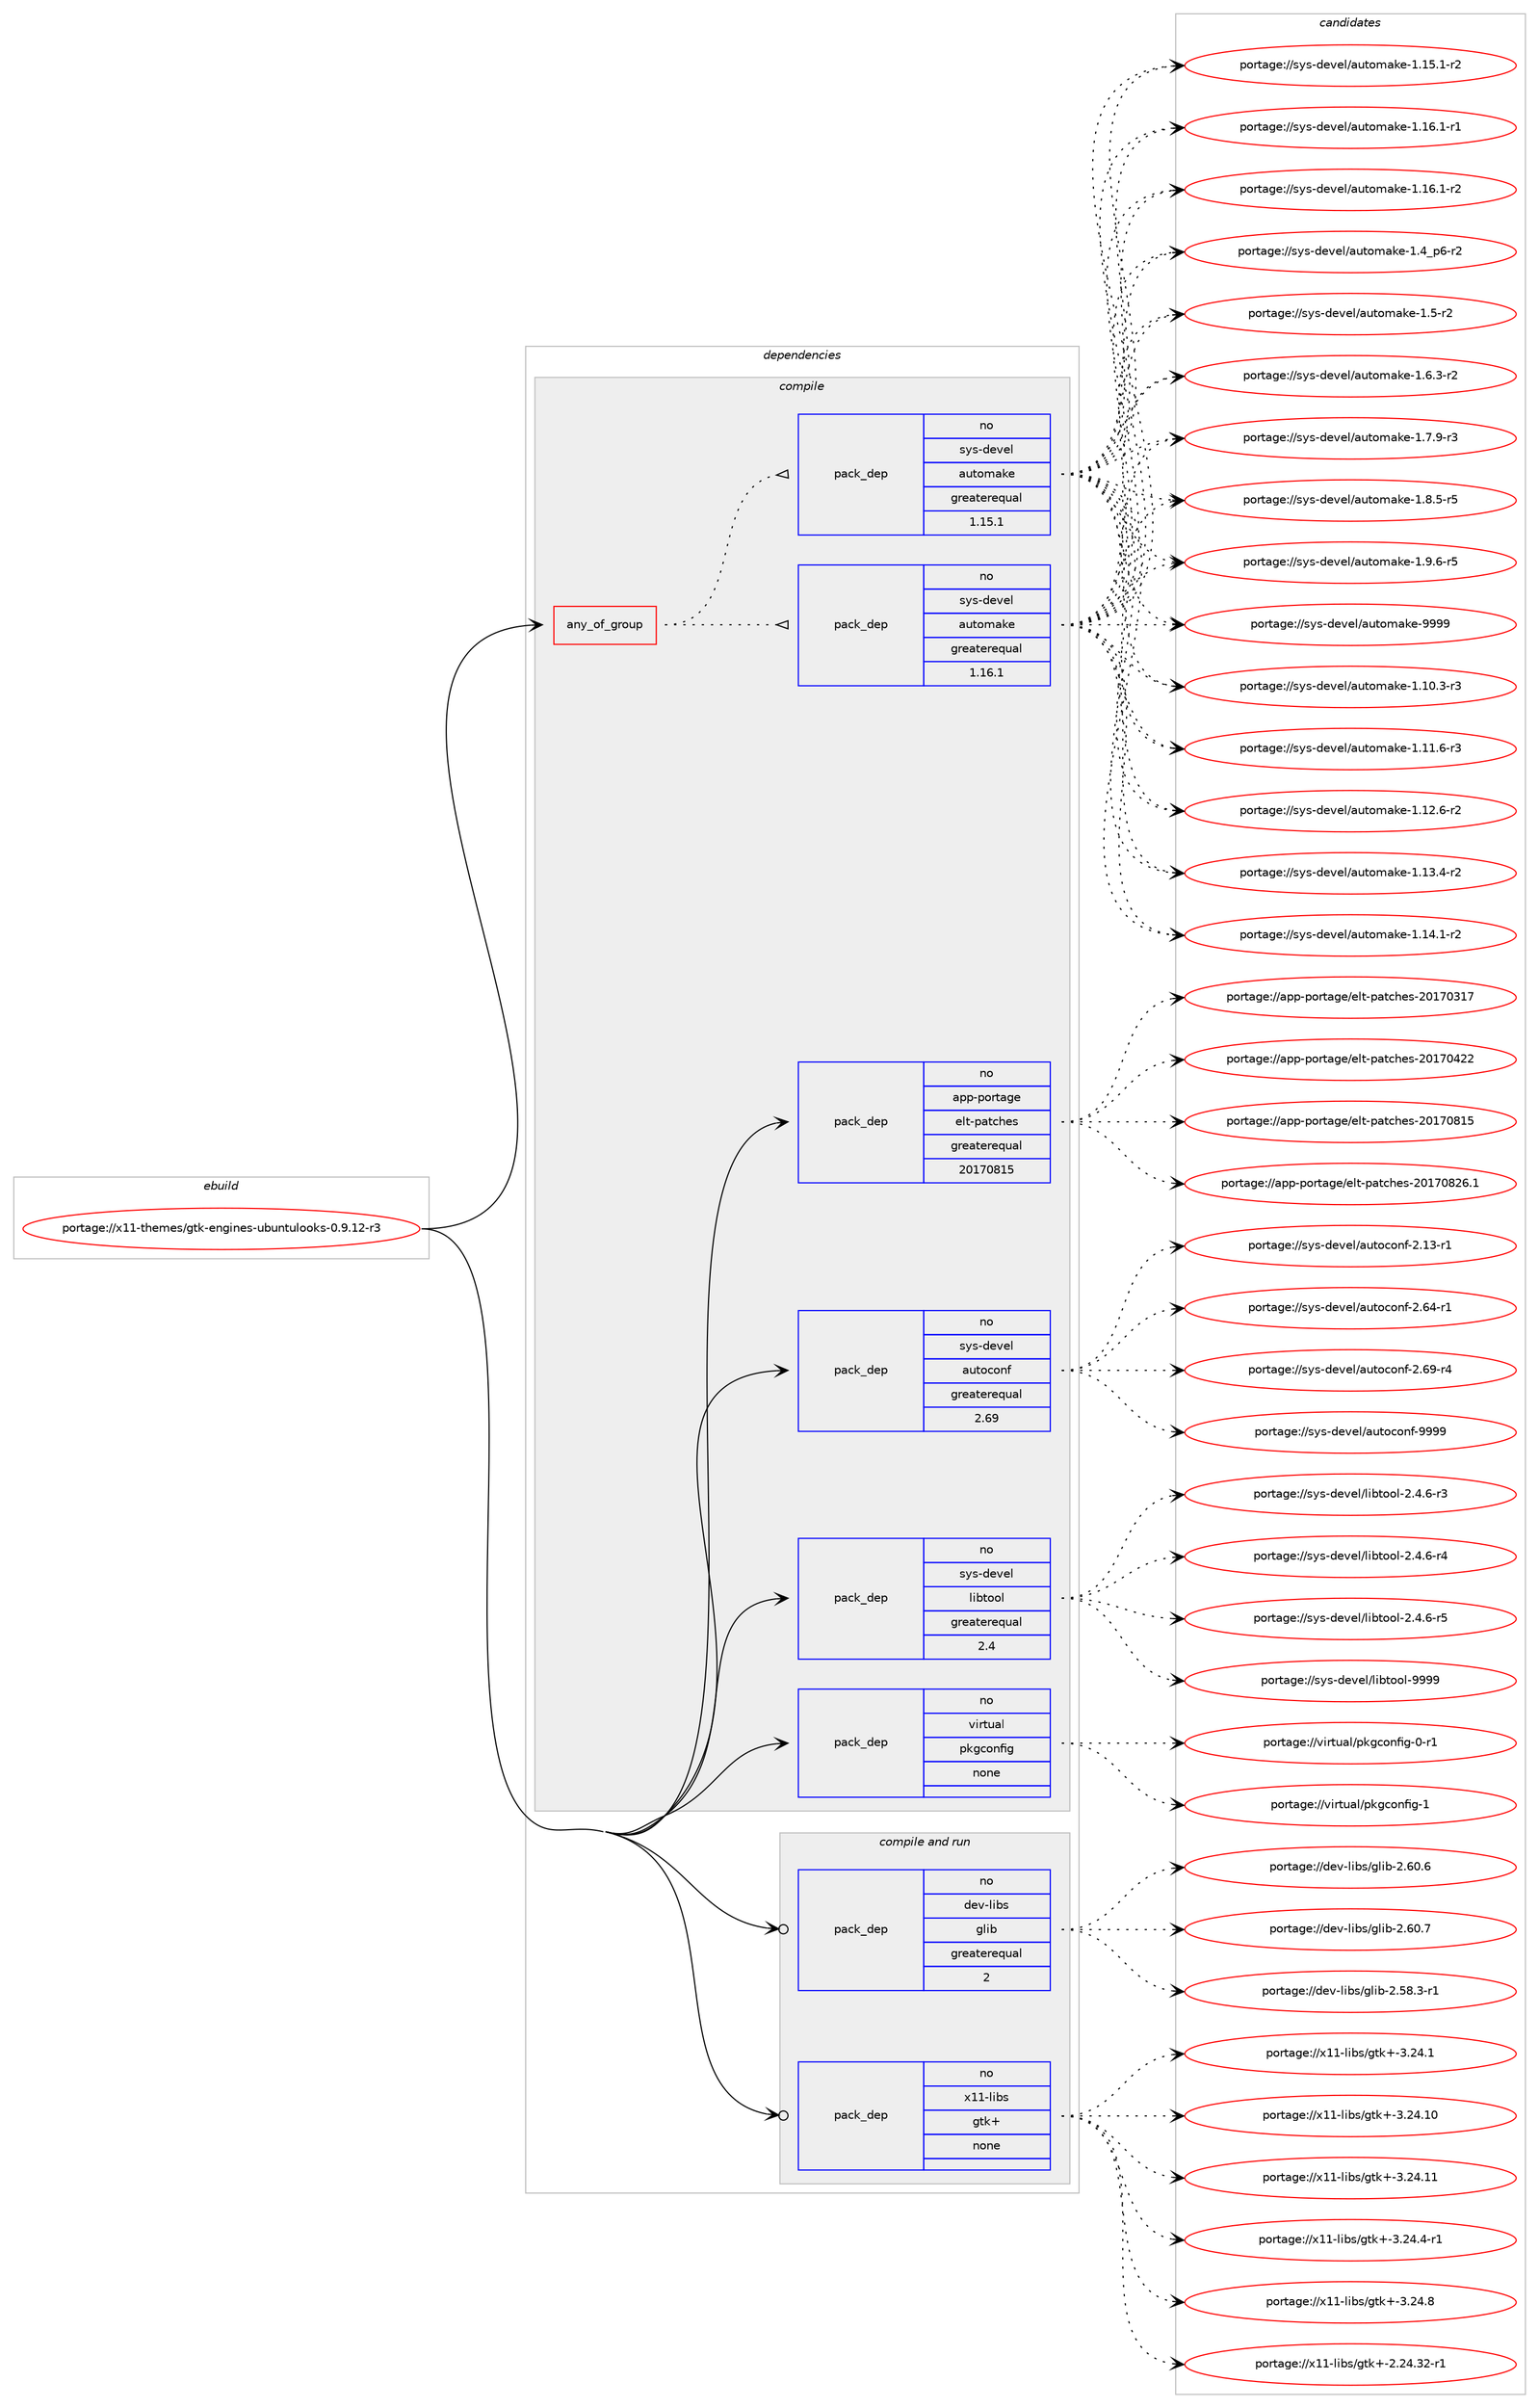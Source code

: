 digraph prolog {

# *************
# Graph options
# *************

newrank=true;
concentrate=true;
compound=true;
graph [rankdir=LR,fontname=Helvetica,fontsize=10,ranksep=1.5];#, ranksep=2.5, nodesep=0.2];
edge  [arrowhead=vee];
node  [fontname=Helvetica,fontsize=10];

# **********
# The ebuild
# **********

subgraph cluster_leftcol {
color=gray;
rank=same;
label=<<i>ebuild</i>>;
id [label="portage://x11-themes/gtk-engines-ubuntulooks-0.9.12-r3", color=red, width=4, href="../x11-themes/gtk-engines-ubuntulooks-0.9.12-r3.svg"];
}

# ****************
# The dependencies
# ****************

subgraph cluster_midcol {
color=gray;
label=<<i>dependencies</i>>;
subgraph cluster_compile {
fillcolor="#eeeeee";
style=filled;
label=<<i>compile</i>>;
subgraph any8000 {
dependency458345 [label=<<TABLE BORDER="0" CELLBORDER="1" CELLSPACING="0" CELLPADDING="4"><TR><TD CELLPADDING="10">any_of_group</TD></TR></TABLE>>, shape=none, color=red];subgraph pack341037 {
dependency458346 [label=<<TABLE BORDER="0" CELLBORDER="1" CELLSPACING="0" CELLPADDING="4" WIDTH="220"><TR><TD ROWSPAN="6" CELLPADDING="30">pack_dep</TD></TR><TR><TD WIDTH="110">no</TD></TR><TR><TD>sys-devel</TD></TR><TR><TD>automake</TD></TR><TR><TD>greaterequal</TD></TR><TR><TD>1.16.1</TD></TR></TABLE>>, shape=none, color=blue];
}
dependency458345:e -> dependency458346:w [weight=20,style="dotted",arrowhead="oinv"];
subgraph pack341038 {
dependency458347 [label=<<TABLE BORDER="0" CELLBORDER="1" CELLSPACING="0" CELLPADDING="4" WIDTH="220"><TR><TD ROWSPAN="6" CELLPADDING="30">pack_dep</TD></TR><TR><TD WIDTH="110">no</TD></TR><TR><TD>sys-devel</TD></TR><TR><TD>automake</TD></TR><TR><TD>greaterequal</TD></TR><TR><TD>1.15.1</TD></TR></TABLE>>, shape=none, color=blue];
}
dependency458345:e -> dependency458347:w [weight=20,style="dotted",arrowhead="oinv"];
}
id:e -> dependency458345:w [weight=20,style="solid",arrowhead="vee"];
subgraph pack341039 {
dependency458348 [label=<<TABLE BORDER="0" CELLBORDER="1" CELLSPACING="0" CELLPADDING="4" WIDTH="220"><TR><TD ROWSPAN="6" CELLPADDING="30">pack_dep</TD></TR><TR><TD WIDTH="110">no</TD></TR><TR><TD>app-portage</TD></TR><TR><TD>elt-patches</TD></TR><TR><TD>greaterequal</TD></TR><TR><TD>20170815</TD></TR></TABLE>>, shape=none, color=blue];
}
id:e -> dependency458348:w [weight=20,style="solid",arrowhead="vee"];
subgraph pack341040 {
dependency458349 [label=<<TABLE BORDER="0" CELLBORDER="1" CELLSPACING="0" CELLPADDING="4" WIDTH="220"><TR><TD ROWSPAN="6" CELLPADDING="30">pack_dep</TD></TR><TR><TD WIDTH="110">no</TD></TR><TR><TD>sys-devel</TD></TR><TR><TD>autoconf</TD></TR><TR><TD>greaterequal</TD></TR><TR><TD>2.69</TD></TR></TABLE>>, shape=none, color=blue];
}
id:e -> dependency458349:w [weight=20,style="solid",arrowhead="vee"];
subgraph pack341041 {
dependency458350 [label=<<TABLE BORDER="0" CELLBORDER="1" CELLSPACING="0" CELLPADDING="4" WIDTH="220"><TR><TD ROWSPAN="6" CELLPADDING="30">pack_dep</TD></TR><TR><TD WIDTH="110">no</TD></TR><TR><TD>sys-devel</TD></TR><TR><TD>libtool</TD></TR><TR><TD>greaterequal</TD></TR><TR><TD>2.4</TD></TR></TABLE>>, shape=none, color=blue];
}
id:e -> dependency458350:w [weight=20,style="solid",arrowhead="vee"];
subgraph pack341042 {
dependency458351 [label=<<TABLE BORDER="0" CELLBORDER="1" CELLSPACING="0" CELLPADDING="4" WIDTH="220"><TR><TD ROWSPAN="6" CELLPADDING="30">pack_dep</TD></TR><TR><TD WIDTH="110">no</TD></TR><TR><TD>virtual</TD></TR><TR><TD>pkgconfig</TD></TR><TR><TD>none</TD></TR><TR><TD></TD></TR></TABLE>>, shape=none, color=blue];
}
id:e -> dependency458351:w [weight=20,style="solid",arrowhead="vee"];
}
subgraph cluster_compileandrun {
fillcolor="#eeeeee";
style=filled;
label=<<i>compile and run</i>>;
subgraph pack341043 {
dependency458352 [label=<<TABLE BORDER="0" CELLBORDER="1" CELLSPACING="0" CELLPADDING="4" WIDTH="220"><TR><TD ROWSPAN="6" CELLPADDING="30">pack_dep</TD></TR><TR><TD WIDTH="110">no</TD></TR><TR><TD>dev-libs</TD></TR><TR><TD>glib</TD></TR><TR><TD>greaterequal</TD></TR><TR><TD>2</TD></TR></TABLE>>, shape=none, color=blue];
}
id:e -> dependency458352:w [weight=20,style="solid",arrowhead="odotvee"];
subgraph pack341044 {
dependency458353 [label=<<TABLE BORDER="0" CELLBORDER="1" CELLSPACING="0" CELLPADDING="4" WIDTH="220"><TR><TD ROWSPAN="6" CELLPADDING="30">pack_dep</TD></TR><TR><TD WIDTH="110">no</TD></TR><TR><TD>x11-libs</TD></TR><TR><TD>gtk+</TD></TR><TR><TD>none</TD></TR><TR><TD></TD></TR></TABLE>>, shape=none, color=blue];
}
id:e -> dependency458353:w [weight=20,style="solid",arrowhead="odotvee"];
}
subgraph cluster_run {
fillcolor="#eeeeee";
style=filled;
label=<<i>run</i>>;
}
}

# **************
# The candidates
# **************

subgraph cluster_choices {
rank=same;
color=gray;
label=<<i>candidates</i>>;

subgraph choice341037 {
color=black;
nodesep=1;
choiceportage11512111545100101118101108479711711611110997107101454946494846514511451 [label="portage://sys-devel/automake-1.10.3-r3", color=red, width=4,href="../sys-devel/automake-1.10.3-r3.svg"];
choiceportage11512111545100101118101108479711711611110997107101454946494946544511451 [label="portage://sys-devel/automake-1.11.6-r3", color=red, width=4,href="../sys-devel/automake-1.11.6-r3.svg"];
choiceportage11512111545100101118101108479711711611110997107101454946495046544511450 [label="portage://sys-devel/automake-1.12.6-r2", color=red, width=4,href="../sys-devel/automake-1.12.6-r2.svg"];
choiceportage11512111545100101118101108479711711611110997107101454946495146524511450 [label="portage://sys-devel/automake-1.13.4-r2", color=red, width=4,href="../sys-devel/automake-1.13.4-r2.svg"];
choiceportage11512111545100101118101108479711711611110997107101454946495246494511450 [label="portage://sys-devel/automake-1.14.1-r2", color=red, width=4,href="../sys-devel/automake-1.14.1-r2.svg"];
choiceportage11512111545100101118101108479711711611110997107101454946495346494511450 [label="portage://sys-devel/automake-1.15.1-r2", color=red, width=4,href="../sys-devel/automake-1.15.1-r2.svg"];
choiceportage11512111545100101118101108479711711611110997107101454946495446494511449 [label="portage://sys-devel/automake-1.16.1-r1", color=red, width=4,href="../sys-devel/automake-1.16.1-r1.svg"];
choiceportage11512111545100101118101108479711711611110997107101454946495446494511450 [label="portage://sys-devel/automake-1.16.1-r2", color=red, width=4,href="../sys-devel/automake-1.16.1-r2.svg"];
choiceportage115121115451001011181011084797117116111109971071014549465295112544511450 [label="portage://sys-devel/automake-1.4_p6-r2", color=red, width=4,href="../sys-devel/automake-1.4_p6-r2.svg"];
choiceportage11512111545100101118101108479711711611110997107101454946534511450 [label="portage://sys-devel/automake-1.5-r2", color=red, width=4,href="../sys-devel/automake-1.5-r2.svg"];
choiceportage115121115451001011181011084797117116111109971071014549465446514511450 [label="portage://sys-devel/automake-1.6.3-r2", color=red, width=4,href="../sys-devel/automake-1.6.3-r2.svg"];
choiceportage115121115451001011181011084797117116111109971071014549465546574511451 [label="portage://sys-devel/automake-1.7.9-r3", color=red, width=4,href="../sys-devel/automake-1.7.9-r3.svg"];
choiceportage115121115451001011181011084797117116111109971071014549465646534511453 [label="portage://sys-devel/automake-1.8.5-r5", color=red, width=4,href="../sys-devel/automake-1.8.5-r5.svg"];
choiceportage115121115451001011181011084797117116111109971071014549465746544511453 [label="portage://sys-devel/automake-1.9.6-r5", color=red, width=4,href="../sys-devel/automake-1.9.6-r5.svg"];
choiceportage115121115451001011181011084797117116111109971071014557575757 [label="portage://sys-devel/automake-9999", color=red, width=4,href="../sys-devel/automake-9999.svg"];
dependency458346:e -> choiceportage11512111545100101118101108479711711611110997107101454946494846514511451:w [style=dotted,weight="100"];
dependency458346:e -> choiceportage11512111545100101118101108479711711611110997107101454946494946544511451:w [style=dotted,weight="100"];
dependency458346:e -> choiceportage11512111545100101118101108479711711611110997107101454946495046544511450:w [style=dotted,weight="100"];
dependency458346:e -> choiceportage11512111545100101118101108479711711611110997107101454946495146524511450:w [style=dotted,weight="100"];
dependency458346:e -> choiceportage11512111545100101118101108479711711611110997107101454946495246494511450:w [style=dotted,weight="100"];
dependency458346:e -> choiceportage11512111545100101118101108479711711611110997107101454946495346494511450:w [style=dotted,weight="100"];
dependency458346:e -> choiceportage11512111545100101118101108479711711611110997107101454946495446494511449:w [style=dotted,weight="100"];
dependency458346:e -> choiceportage11512111545100101118101108479711711611110997107101454946495446494511450:w [style=dotted,weight="100"];
dependency458346:e -> choiceportage115121115451001011181011084797117116111109971071014549465295112544511450:w [style=dotted,weight="100"];
dependency458346:e -> choiceportage11512111545100101118101108479711711611110997107101454946534511450:w [style=dotted,weight="100"];
dependency458346:e -> choiceportage115121115451001011181011084797117116111109971071014549465446514511450:w [style=dotted,weight="100"];
dependency458346:e -> choiceportage115121115451001011181011084797117116111109971071014549465546574511451:w [style=dotted,weight="100"];
dependency458346:e -> choiceportage115121115451001011181011084797117116111109971071014549465646534511453:w [style=dotted,weight="100"];
dependency458346:e -> choiceportage115121115451001011181011084797117116111109971071014549465746544511453:w [style=dotted,weight="100"];
dependency458346:e -> choiceportage115121115451001011181011084797117116111109971071014557575757:w [style=dotted,weight="100"];
}
subgraph choice341038 {
color=black;
nodesep=1;
choiceportage11512111545100101118101108479711711611110997107101454946494846514511451 [label="portage://sys-devel/automake-1.10.3-r3", color=red, width=4,href="../sys-devel/automake-1.10.3-r3.svg"];
choiceportage11512111545100101118101108479711711611110997107101454946494946544511451 [label="portage://sys-devel/automake-1.11.6-r3", color=red, width=4,href="../sys-devel/automake-1.11.6-r3.svg"];
choiceportage11512111545100101118101108479711711611110997107101454946495046544511450 [label="portage://sys-devel/automake-1.12.6-r2", color=red, width=4,href="../sys-devel/automake-1.12.6-r2.svg"];
choiceportage11512111545100101118101108479711711611110997107101454946495146524511450 [label="portage://sys-devel/automake-1.13.4-r2", color=red, width=4,href="../sys-devel/automake-1.13.4-r2.svg"];
choiceportage11512111545100101118101108479711711611110997107101454946495246494511450 [label="portage://sys-devel/automake-1.14.1-r2", color=red, width=4,href="../sys-devel/automake-1.14.1-r2.svg"];
choiceportage11512111545100101118101108479711711611110997107101454946495346494511450 [label="portage://sys-devel/automake-1.15.1-r2", color=red, width=4,href="../sys-devel/automake-1.15.1-r2.svg"];
choiceportage11512111545100101118101108479711711611110997107101454946495446494511449 [label="portage://sys-devel/automake-1.16.1-r1", color=red, width=4,href="../sys-devel/automake-1.16.1-r1.svg"];
choiceportage11512111545100101118101108479711711611110997107101454946495446494511450 [label="portage://sys-devel/automake-1.16.1-r2", color=red, width=4,href="../sys-devel/automake-1.16.1-r2.svg"];
choiceportage115121115451001011181011084797117116111109971071014549465295112544511450 [label="portage://sys-devel/automake-1.4_p6-r2", color=red, width=4,href="../sys-devel/automake-1.4_p6-r2.svg"];
choiceportage11512111545100101118101108479711711611110997107101454946534511450 [label="portage://sys-devel/automake-1.5-r2", color=red, width=4,href="../sys-devel/automake-1.5-r2.svg"];
choiceportage115121115451001011181011084797117116111109971071014549465446514511450 [label="portage://sys-devel/automake-1.6.3-r2", color=red, width=4,href="../sys-devel/automake-1.6.3-r2.svg"];
choiceportage115121115451001011181011084797117116111109971071014549465546574511451 [label="portage://sys-devel/automake-1.7.9-r3", color=red, width=4,href="../sys-devel/automake-1.7.9-r3.svg"];
choiceportage115121115451001011181011084797117116111109971071014549465646534511453 [label="portage://sys-devel/automake-1.8.5-r5", color=red, width=4,href="../sys-devel/automake-1.8.5-r5.svg"];
choiceportage115121115451001011181011084797117116111109971071014549465746544511453 [label="portage://sys-devel/automake-1.9.6-r5", color=red, width=4,href="../sys-devel/automake-1.9.6-r5.svg"];
choiceportage115121115451001011181011084797117116111109971071014557575757 [label="portage://sys-devel/automake-9999", color=red, width=4,href="../sys-devel/automake-9999.svg"];
dependency458347:e -> choiceportage11512111545100101118101108479711711611110997107101454946494846514511451:w [style=dotted,weight="100"];
dependency458347:e -> choiceportage11512111545100101118101108479711711611110997107101454946494946544511451:w [style=dotted,weight="100"];
dependency458347:e -> choiceportage11512111545100101118101108479711711611110997107101454946495046544511450:w [style=dotted,weight="100"];
dependency458347:e -> choiceportage11512111545100101118101108479711711611110997107101454946495146524511450:w [style=dotted,weight="100"];
dependency458347:e -> choiceportage11512111545100101118101108479711711611110997107101454946495246494511450:w [style=dotted,weight="100"];
dependency458347:e -> choiceportage11512111545100101118101108479711711611110997107101454946495346494511450:w [style=dotted,weight="100"];
dependency458347:e -> choiceportage11512111545100101118101108479711711611110997107101454946495446494511449:w [style=dotted,weight="100"];
dependency458347:e -> choiceportage11512111545100101118101108479711711611110997107101454946495446494511450:w [style=dotted,weight="100"];
dependency458347:e -> choiceportage115121115451001011181011084797117116111109971071014549465295112544511450:w [style=dotted,weight="100"];
dependency458347:e -> choiceportage11512111545100101118101108479711711611110997107101454946534511450:w [style=dotted,weight="100"];
dependency458347:e -> choiceportage115121115451001011181011084797117116111109971071014549465446514511450:w [style=dotted,weight="100"];
dependency458347:e -> choiceportage115121115451001011181011084797117116111109971071014549465546574511451:w [style=dotted,weight="100"];
dependency458347:e -> choiceportage115121115451001011181011084797117116111109971071014549465646534511453:w [style=dotted,weight="100"];
dependency458347:e -> choiceportage115121115451001011181011084797117116111109971071014549465746544511453:w [style=dotted,weight="100"];
dependency458347:e -> choiceportage115121115451001011181011084797117116111109971071014557575757:w [style=dotted,weight="100"];
}
subgraph choice341039 {
color=black;
nodesep=1;
choiceportage97112112451121111141169710310147101108116451129711699104101115455048495548514955 [label="portage://app-portage/elt-patches-20170317", color=red, width=4,href="../app-portage/elt-patches-20170317.svg"];
choiceportage97112112451121111141169710310147101108116451129711699104101115455048495548525050 [label="portage://app-portage/elt-patches-20170422", color=red, width=4,href="../app-portage/elt-patches-20170422.svg"];
choiceportage97112112451121111141169710310147101108116451129711699104101115455048495548564953 [label="portage://app-portage/elt-patches-20170815", color=red, width=4,href="../app-portage/elt-patches-20170815.svg"];
choiceportage971121124511211111411697103101471011081164511297116991041011154550484955485650544649 [label="portage://app-portage/elt-patches-20170826.1", color=red, width=4,href="../app-portage/elt-patches-20170826.1.svg"];
dependency458348:e -> choiceportage97112112451121111141169710310147101108116451129711699104101115455048495548514955:w [style=dotted,weight="100"];
dependency458348:e -> choiceportage97112112451121111141169710310147101108116451129711699104101115455048495548525050:w [style=dotted,weight="100"];
dependency458348:e -> choiceportage97112112451121111141169710310147101108116451129711699104101115455048495548564953:w [style=dotted,weight="100"];
dependency458348:e -> choiceportage971121124511211111411697103101471011081164511297116991041011154550484955485650544649:w [style=dotted,weight="100"];
}
subgraph choice341040 {
color=black;
nodesep=1;
choiceportage1151211154510010111810110847971171161119911111010245504649514511449 [label="portage://sys-devel/autoconf-2.13-r1", color=red, width=4,href="../sys-devel/autoconf-2.13-r1.svg"];
choiceportage1151211154510010111810110847971171161119911111010245504654524511449 [label="portage://sys-devel/autoconf-2.64-r1", color=red, width=4,href="../sys-devel/autoconf-2.64-r1.svg"];
choiceportage1151211154510010111810110847971171161119911111010245504654574511452 [label="portage://sys-devel/autoconf-2.69-r4", color=red, width=4,href="../sys-devel/autoconf-2.69-r4.svg"];
choiceportage115121115451001011181011084797117116111991111101024557575757 [label="portage://sys-devel/autoconf-9999", color=red, width=4,href="../sys-devel/autoconf-9999.svg"];
dependency458349:e -> choiceportage1151211154510010111810110847971171161119911111010245504649514511449:w [style=dotted,weight="100"];
dependency458349:e -> choiceportage1151211154510010111810110847971171161119911111010245504654524511449:w [style=dotted,weight="100"];
dependency458349:e -> choiceportage1151211154510010111810110847971171161119911111010245504654574511452:w [style=dotted,weight="100"];
dependency458349:e -> choiceportage115121115451001011181011084797117116111991111101024557575757:w [style=dotted,weight="100"];
}
subgraph choice341041 {
color=black;
nodesep=1;
choiceportage1151211154510010111810110847108105981161111111084550465246544511451 [label="portage://sys-devel/libtool-2.4.6-r3", color=red, width=4,href="../sys-devel/libtool-2.4.6-r3.svg"];
choiceportage1151211154510010111810110847108105981161111111084550465246544511452 [label="portage://sys-devel/libtool-2.4.6-r4", color=red, width=4,href="../sys-devel/libtool-2.4.6-r4.svg"];
choiceportage1151211154510010111810110847108105981161111111084550465246544511453 [label="portage://sys-devel/libtool-2.4.6-r5", color=red, width=4,href="../sys-devel/libtool-2.4.6-r5.svg"];
choiceportage1151211154510010111810110847108105981161111111084557575757 [label="portage://sys-devel/libtool-9999", color=red, width=4,href="../sys-devel/libtool-9999.svg"];
dependency458350:e -> choiceportage1151211154510010111810110847108105981161111111084550465246544511451:w [style=dotted,weight="100"];
dependency458350:e -> choiceportage1151211154510010111810110847108105981161111111084550465246544511452:w [style=dotted,weight="100"];
dependency458350:e -> choiceportage1151211154510010111810110847108105981161111111084550465246544511453:w [style=dotted,weight="100"];
dependency458350:e -> choiceportage1151211154510010111810110847108105981161111111084557575757:w [style=dotted,weight="100"];
}
subgraph choice341042 {
color=black;
nodesep=1;
choiceportage11810511411611797108471121071039911111010210510345484511449 [label="portage://virtual/pkgconfig-0-r1", color=red, width=4,href="../virtual/pkgconfig-0-r1.svg"];
choiceportage1181051141161179710847112107103991111101021051034549 [label="portage://virtual/pkgconfig-1", color=red, width=4,href="../virtual/pkgconfig-1.svg"];
dependency458351:e -> choiceportage11810511411611797108471121071039911111010210510345484511449:w [style=dotted,weight="100"];
dependency458351:e -> choiceportage1181051141161179710847112107103991111101021051034549:w [style=dotted,weight="100"];
}
subgraph choice341043 {
color=black;
nodesep=1;
choiceportage10010111845108105981154710310810598455046535646514511449 [label="portage://dev-libs/glib-2.58.3-r1", color=red, width=4,href="../dev-libs/glib-2.58.3-r1.svg"];
choiceportage1001011184510810598115471031081059845504654484654 [label="portage://dev-libs/glib-2.60.6", color=red, width=4,href="../dev-libs/glib-2.60.6.svg"];
choiceportage1001011184510810598115471031081059845504654484655 [label="portage://dev-libs/glib-2.60.7", color=red, width=4,href="../dev-libs/glib-2.60.7.svg"];
dependency458352:e -> choiceportage10010111845108105981154710310810598455046535646514511449:w [style=dotted,weight="100"];
dependency458352:e -> choiceportage1001011184510810598115471031081059845504654484654:w [style=dotted,weight="100"];
dependency458352:e -> choiceportage1001011184510810598115471031081059845504654484655:w [style=dotted,weight="100"];
}
subgraph choice341044 {
color=black;
nodesep=1;
choiceportage12049494510810598115471031161074345504650524651504511449 [label="portage://x11-libs/gtk+-2.24.32-r1", color=red, width=4,href="../x11-libs/gtk+-2.24.32-r1.svg"];
choiceportage12049494510810598115471031161074345514650524649 [label="portage://x11-libs/gtk+-3.24.1", color=red, width=4,href="../x11-libs/gtk+-3.24.1.svg"];
choiceportage1204949451081059811547103116107434551465052464948 [label="portage://x11-libs/gtk+-3.24.10", color=red, width=4,href="../x11-libs/gtk+-3.24.10.svg"];
choiceportage1204949451081059811547103116107434551465052464949 [label="portage://x11-libs/gtk+-3.24.11", color=red, width=4,href="../x11-libs/gtk+-3.24.11.svg"];
choiceportage120494945108105981154710311610743455146505246524511449 [label="portage://x11-libs/gtk+-3.24.4-r1", color=red, width=4,href="../x11-libs/gtk+-3.24.4-r1.svg"];
choiceportage12049494510810598115471031161074345514650524656 [label="portage://x11-libs/gtk+-3.24.8", color=red, width=4,href="../x11-libs/gtk+-3.24.8.svg"];
dependency458353:e -> choiceportage12049494510810598115471031161074345504650524651504511449:w [style=dotted,weight="100"];
dependency458353:e -> choiceportage12049494510810598115471031161074345514650524649:w [style=dotted,weight="100"];
dependency458353:e -> choiceportage1204949451081059811547103116107434551465052464948:w [style=dotted,weight="100"];
dependency458353:e -> choiceportage1204949451081059811547103116107434551465052464949:w [style=dotted,weight="100"];
dependency458353:e -> choiceportage120494945108105981154710311610743455146505246524511449:w [style=dotted,weight="100"];
dependency458353:e -> choiceportage12049494510810598115471031161074345514650524656:w [style=dotted,weight="100"];
}
}

}
